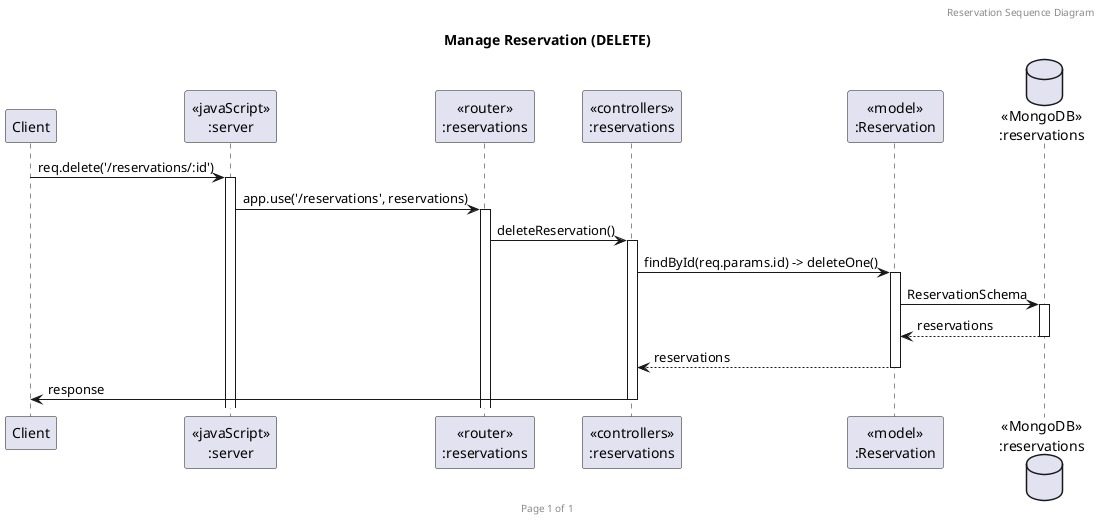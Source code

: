 @startuml Manage Reservation (DELETE)

header Reservation Sequence Diagram
footer Page %page% of %lastpage%
title "Manage Reservation (DELETE)"

participant "Client" as client
participant "<<javaScript>>\n:server" as server
participant "<<router>>\n:reservations" as routerReservations
participant "<<controllers>>\n:reservations" as controllersReservations
participant "<<model>>\n:Reservation" as modelReservation
database "<<MongoDB>>\n:reservations" as ReservationsDatabase

client->server ++:req.delete('/reservations/:id')
server->routerReservations ++:app.use('/reservations', reservations)
routerReservations -> controllersReservations ++:deleteReservation()
controllersReservations -> modelReservation ++: findById(req.params.id) -> deleteOne()
modelReservation ->ReservationsDatabase ++: ReservationSchema
ReservationsDatabase --> modelReservation --: reservations
controllersReservations <-- modelReservation --:reservations
controllersReservations->client --:response

@enduml
